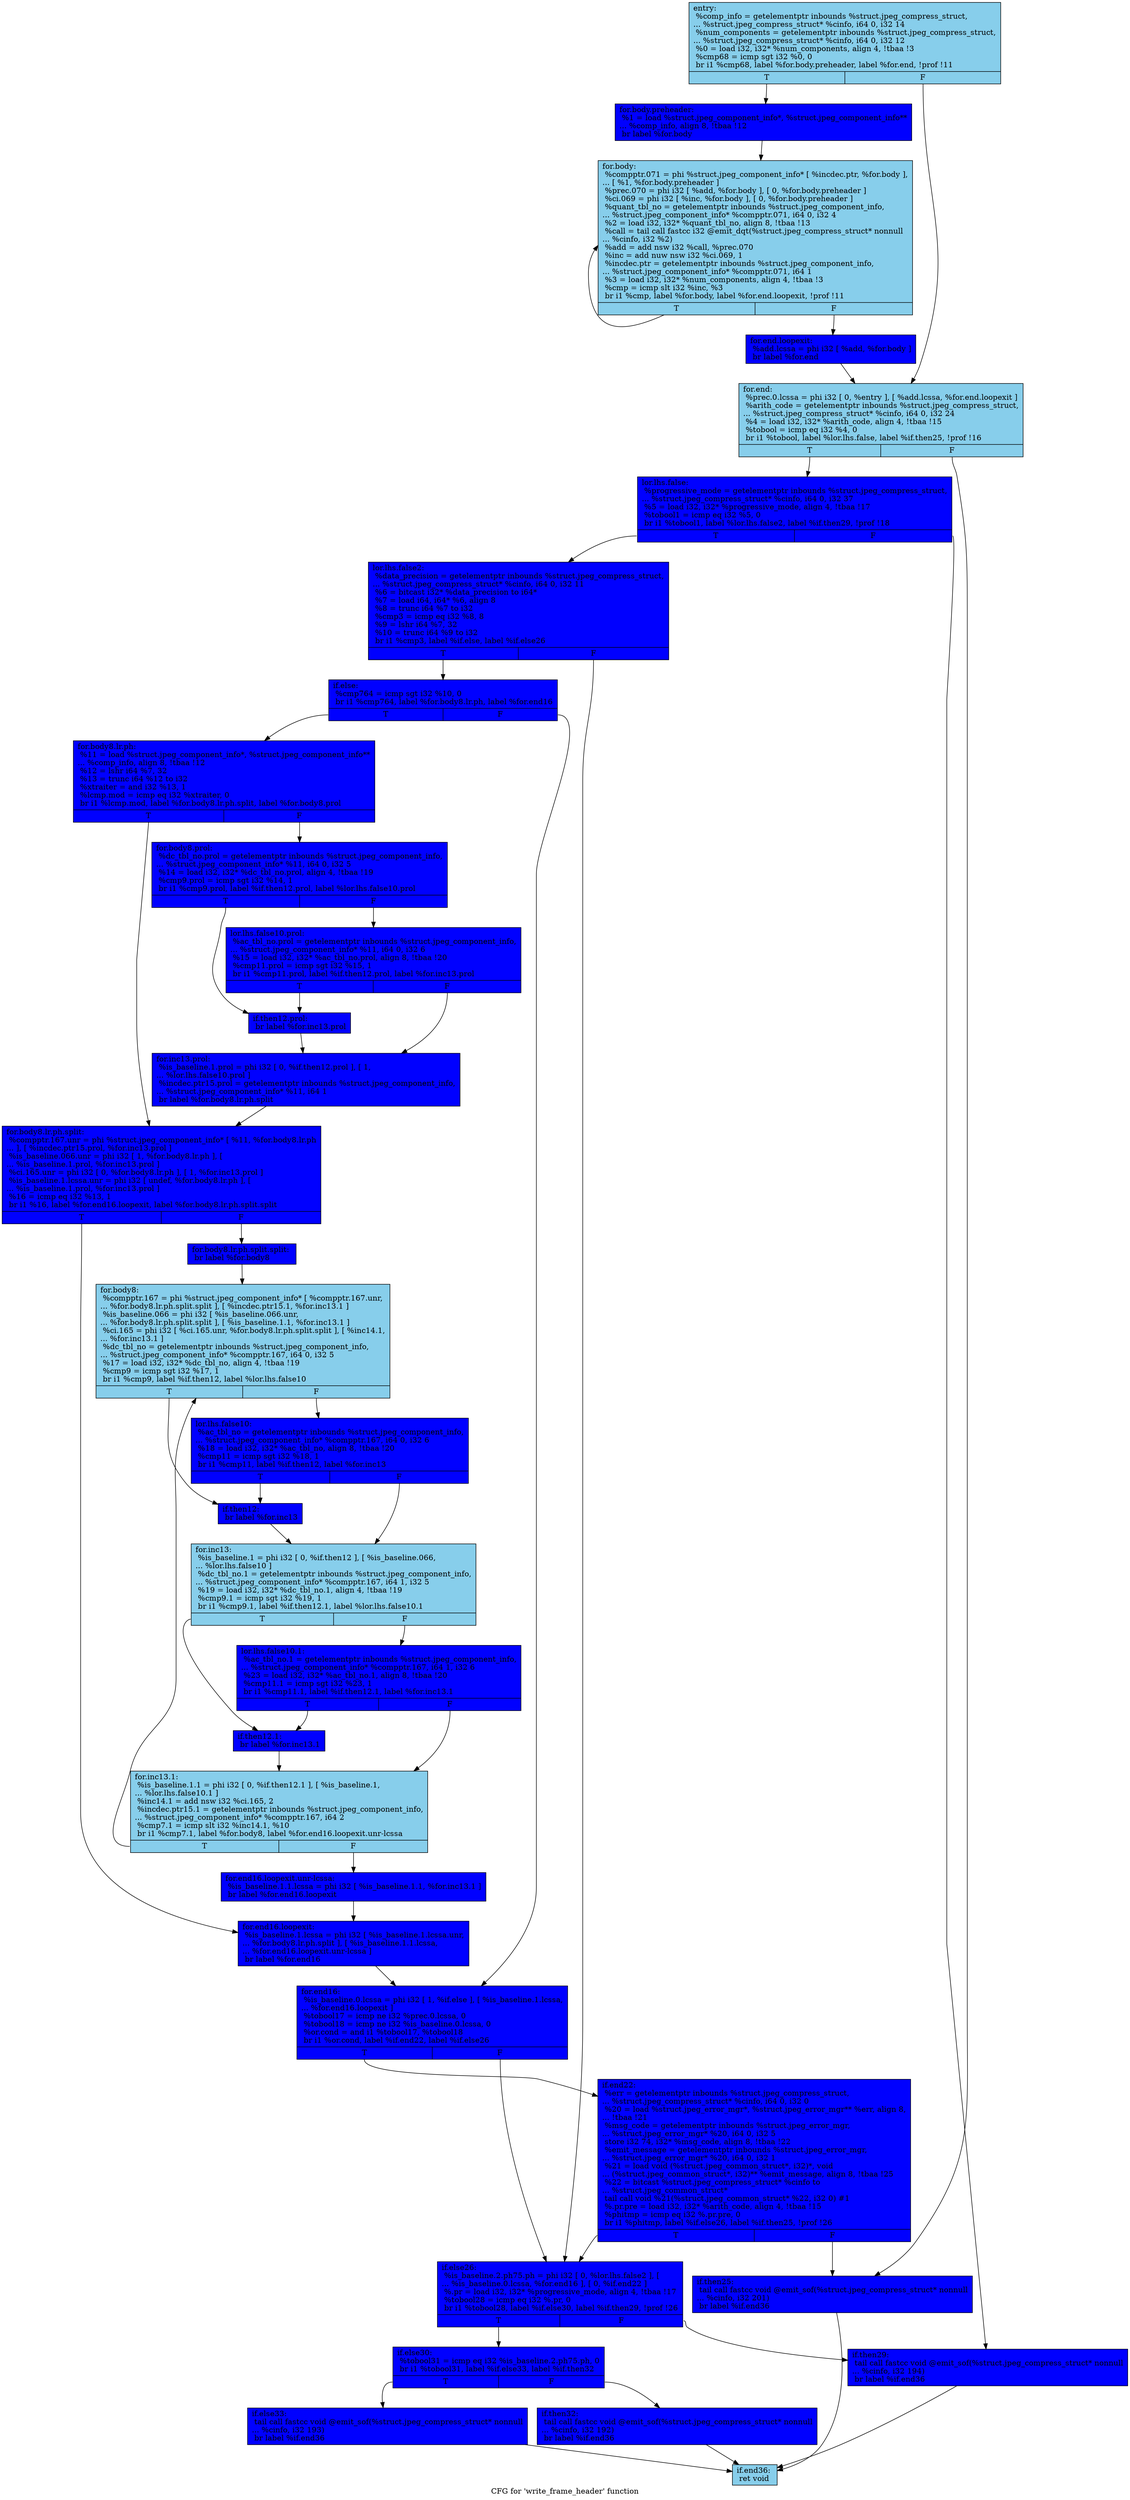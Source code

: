 digraph "CFG for 'write_frame_header' function" {
	label="CFG for 'write_frame_header' function";

	Node0x5af2750 [shape=record, style = filled, fillcolor = skyblue, label="{entry:\l  %comp_info = getelementptr inbounds %struct.jpeg_compress_struct,\l... %struct.jpeg_compress_struct* %cinfo, i64 0, i32 14\l  %num_components = getelementptr inbounds %struct.jpeg_compress_struct,\l... %struct.jpeg_compress_struct* %cinfo, i64 0, i32 12\l  %0 = load i32, i32* %num_components, align 4, !tbaa !3\l  %cmp68 = icmp sgt i32 %0, 0\l  br i1 %cmp68, label %for.body.preheader, label %for.end, !prof !11\l|{<s0>T|<s1>F}}"];
	Node0x5af2750:s0 -> Node0x5af2b60;
	Node0x5af2750:s1 -> Node0x5af2c00;
	Node0x5af2b60 [shape=record, style = filled, fillcolor = blue, label="{for.body.preheader:                               \l  %1 = load %struct.jpeg_component_info*, %struct.jpeg_component_info**\l... %comp_info, align 8, !tbaa !12\l  br label %for.body\l}"];
	Node0x5af2b60 -> Node0x5af2fc0;
	Node0x5af2fc0 [shape=record, style = filled, fillcolor = skyblue, label="{for.body:                                         \l  %compptr.071 = phi %struct.jpeg_component_info* [ %incdec.ptr, %for.body ],\l... [ %1, %for.body.preheader ]\l  %prec.070 = phi i32 [ %add, %for.body ], [ 0, %for.body.preheader ]\l  %ci.069 = phi i32 [ %inc, %for.body ], [ 0, %for.body.preheader ]\l  %quant_tbl_no = getelementptr inbounds %struct.jpeg_component_info,\l... %struct.jpeg_component_info* %compptr.071, i64 0, i32 4\l  %2 = load i32, i32* %quant_tbl_no, align 8, !tbaa !13\l  %call = tail call fastcc i32 @emit_dqt(%struct.jpeg_compress_struct* nonnull\l... %cinfo, i32 %2)\l  %add = add nsw i32 %call, %prec.070\l  %inc = add nuw nsw i32 %ci.069, 1\l  %incdec.ptr = getelementptr inbounds %struct.jpeg_component_info,\l... %struct.jpeg_component_info* %compptr.071, i64 1\l  %3 = load i32, i32* %num_components, align 4, !tbaa !3\l  %cmp = icmp slt i32 %inc, %3\l  br i1 %cmp, label %for.body, label %for.end.loopexit, !prof !11\l|{<s0>T|<s1>F}}"];
	Node0x5af2fc0:s0 -> Node0x5af2fc0;
	Node0x5af2fc0:s1 -> Node0x5af26d0;
	Node0x5af26d0 [shape=record, style = filled, fillcolor = blue, label="{for.end.loopexit:                                 \l  %add.lcssa = phi i32 [ %add, %for.body ]\l  br label %for.end\l}"];
	Node0x5af26d0 -> Node0x5af2c00;
	Node0x5af2c00 [shape=record, style = filled, fillcolor = skyblue, label="{for.end:                                          \l  %prec.0.lcssa = phi i32 [ 0, %entry ], [ %add.lcssa, %for.end.loopexit ]\l  %arith_code = getelementptr inbounds %struct.jpeg_compress_struct,\l... %struct.jpeg_compress_struct* %cinfo, i64 0, i32 24\l  %4 = load i32, i32* %arith_code, align 4, !tbaa !15\l  %tobool = icmp eq i32 %4, 0\l  br i1 %tobool, label %lor.lhs.false, label %if.then25, !prof !16\l|{<s0>T|<s1>F}}"];
	Node0x5af2c00:s0 -> Node0x5af6a10;
	Node0x5af2c00:s1 -> Node0x5af6ac0;
	Node0x5af6a10 [shape=record, style = filled, fillcolor = blue, label="{lor.lhs.false:                                    \l  %progressive_mode = getelementptr inbounds %struct.jpeg_compress_struct,\l... %struct.jpeg_compress_struct* %cinfo, i64 0, i32 37\l  %5 = load i32, i32* %progressive_mode, align 4, !tbaa !17\l  %tobool1 = icmp eq i32 %5, 0\l  br i1 %tobool1, label %lor.lhs.false2, label %if.then29, !prof !18\l|{<s0>T|<s1>F}}"];
	Node0x5af6a10:s0 -> Node0x5af7720;
	Node0x5af6a10:s1 -> Node0x5af77d0;
	Node0x5af7720 [shape=record, style = filled, fillcolor = blue, label="{lor.lhs.false2:                                   \l  %data_precision = getelementptr inbounds %struct.jpeg_compress_struct,\l... %struct.jpeg_compress_struct* %cinfo, i64 0, i32 11\l  %6 = bitcast i32* %data_precision to i64*\l  %7 = load i64, i64* %6, align 8\l  %8 = trunc i64 %7 to i32\l  %cmp3 = icmp eq i32 %8, 8\l  %9 = lshr i64 %7, 32\l  %10 = trunc i64 %9 to i32\l  br i1 %cmp3, label %if.else, label %if.else26\l|{<s0>T|<s1>F}}"];
	Node0x5af7720:s0 -> Node0x5a9e770;
	Node0x5af7720:s1 -> Node0x5a9e840;
	Node0x5a9e770 [shape=record, style = filled, fillcolor = blue, label="{if.else:                                          \l  %cmp764 = icmp sgt i32 %10, 0\l  br i1 %cmp764, label %for.body8.lr.ph, label %for.end16\l|{<s0>T|<s1>F}}"];
	Node0x5a9e770:s0 -> Node0x5a9ea50;
	Node0x5a9e770:s1 -> Node0x5a9ead0;
	Node0x5a9ea50 [shape=record, style = filled, fillcolor = blue, label="{for.body8.lr.ph:                                  \l  %11 = load %struct.jpeg_component_info*, %struct.jpeg_component_info**\l... %comp_info, align 8, !tbaa !12\l  %12 = lshr i64 %7, 32\l  %13 = trunc i64 %12 to i32\l  %xtraiter = and i32 %13, 1\l  %lcmp.mod = icmp eq i32 %xtraiter, 0\l  br i1 %lcmp.mod, label %for.body8.lr.ph.split, label %for.body8.prol\l|{<s0>T|<s1>F}}"];
	Node0x5a9ea50:s0 -> Node0x5af9020;
	Node0x5a9ea50:s1 -> Node0x5af9120;
	Node0x5af9120 [shape=record, style = filled, fillcolor = blue, label="{for.body8.prol:                                   \l  %dc_tbl_no.prol = getelementptr inbounds %struct.jpeg_component_info,\l... %struct.jpeg_component_info* %11, i64 0, i32 5\l  %14 = load i32, i32* %dc_tbl_no.prol, align 4, !tbaa !19\l  %cmp9.prol = icmp sgt i32 %14, 1\l  br i1 %cmp9.prol, label %if.then12.prol, label %lor.lhs.false10.prol\l|{<s0>T|<s1>F}}"];
	Node0x5af9120:s0 -> Node0x5af9510;
	Node0x5af9120:s1 -> Node0x5af9620;
	Node0x5af9620 [shape=record, style = filled, fillcolor = blue, label="{lor.lhs.false10.prol:                             \l  %ac_tbl_no.prol = getelementptr inbounds %struct.jpeg_component_info,\l... %struct.jpeg_component_info* %11, i64 0, i32 6\l  %15 = load i32, i32* %ac_tbl_no.prol, align 8, !tbaa !20\l  %cmp11.prol = icmp sgt i32 %15, 1\l  br i1 %cmp11.prol, label %if.then12.prol, label %for.inc13.prol\l|{<s0>T|<s1>F}}"];
	Node0x5af9620:s0 -> Node0x5af9510;
	Node0x5af9620:s1 -> Node0x5af9a80;
	Node0x5af9510 [shape=record, style = filled, fillcolor = blue, label="{if.then12.prol:                                   \l  br label %for.inc13.prol\l}"];
	Node0x5af9510 -> Node0x5af9a80;
	Node0x5af9a80 [shape=record, style = filled, fillcolor = blue, label="{for.inc13.prol:                                   \l  %is_baseline.1.prol = phi i32 [ 0, %if.then12.prol ], [ 1,\l... %lor.lhs.false10.prol ]\l  %incdec.ptr15.prol = getelementptr inbounds %struct.jpeg_component_info,\l... %struct.jpeg_component_info* %11, i64 1\l  br label %for.body8.lr.ph.split\l}"];
	Node0x5af9a80 -> Node0x5af9020;
	Node0x5af9020 [shape=record, style = filled, fillcolor = blue, label="{for.body8.lr.ph.split:                            \l  %compptr.167.unr = phi %struct.jpeg_component_info* [ %11, %for.body8.lr.ph\l... ], [ %incdec.ptr15.prol, %for.inc13.prol ]\l  %is_baseline.066.unr = phi i32 [ 1, %for.body8.lr.ph ], [\l... %is_baseline.1.prol, %for.inc13.prol ]\l  %ci.165.unr = phi i32 [ 0, %for.body8.lr.ph ], [ 1, %for.inc13.prol ]\l  %is_baseline.1.lcssa.unr = phi i32 [ undef, %for.body8.lr.ph ], [\l... %is_baseline.1.prol, %for.inc13.prol ]\l  %16 = icmp eq i32 %13, 1\l  br i1 %16, label %for.end16.loopexit, label %for.body8.lr.ph.split.split\l|{<s0>T|<s1>F}}"];
	Node0x5af9020:s0 -> Node0x5af7b10;
	Node0x5af9020:s1 -> Node0x5afaa60;
	Node0x5afaa60 [shape=record, style = filled, fillcolor = blue, label="{for.body8.lr.ph.split.split:                      \l  br label %for.body8\l}"];
	Node0x5afaa60 -> Node0x5afac10;
	Node0x5afac10 [shape=record, style = filled, fillcolor = skyblue, label="{for.body8:                                        \l  %compptr.167 = phi %struct.jpeg_component_info* [ %compptr.167.unr,\l... %for.body8.lr.ph.split.split ], [ %incdec.ptr15.1, %for.inc13.1 ]\l  %is_baseline.066 = phi i32 [ %is_baseline.066.unr,\l... %for.body8.lr.ph.split.split ], [ %is_baseline.1.1, %for.inc13.1 ]\l  %ci.165 = phi i32 [ %ci.165.unr, %for.body8.lr.ph.split.split ], [ %inc14.1,\l... %for.inc13.1 ]\l  %dc_tbl_no = getelementptr inbounds %struct.jpeg_component_info,\l... %struct.jpeg_component_info* %compptr.167, i64 0, i32 5\l  %17 = load i32, i32* %dc_tbl_no, align 4, !tbaa !19\l  %cmp9 = icmp sgt i32 %17, 1\l  br i1 %cmp9, label %if.then12, label %lor.lhs.false10\l|{<s0>T|<s1>F}}"];
	Node0x5afac10:s0 -> Node0x5afb960;
	Node0x5afac10:s1 -> Node0x5afba40;
	Node0x5afba40 [shape=record, style = filled, fillcolor = blue, label="{lor.lhs.false10:                                  \l  %ac_tbl_no = getelementptr inbounds %struct.jpeg_component_info,\l... %struct.jpeg_component_info* %compptr.167, i64 0, i32 6\l  %18 = load i32, i32* %ac_tbl_no, align 8, !tbaa !20\l  %cmp11 = icmp sgt i32 %18, 1\l  br i1 %cmp11, label %if.then12, label %for.inc13\l|{<s0>T|<s1>F}}"];
	Node0x5afba40:s0 -> Node0x5afb960;
	Node0x5afba40:s1 -> Node0x5afc330;
	Node0x5afb960 [shape=record, style = filled, fillcolor = blue, label="{if.then12:                                        \l  br label %for.inc13\l}"];
	Node0x5afb960 -> Node0x5afc330;
	Node0x5afc330 [shape=record, style = filled, fillcolor = skyblue, label="{for.inc13:                                        \l  %is_baseline.1 = phi i32 [ 0, %if.then12 ], [ %is_baseline.066,\l... %lor.lhs.false10 ]\l  %dc_tbl_no.1 = getelementptr inbounds %struct.jpeg_component_info,\l... %struct.jpeg_component_info* %compptr.167, i64 1, i32 5\l  %19 = load i32, i32* %dc_tbl_no.1, align 4, !tbaa !19\l  %cmp9.1 = icmp sgt i32 %19, 1\l  br i1 %cmp9.1, label %if.then12.1, label %lor.lhs.false10.1\l|{<s0>T|<s1>F}}"];
	Node0x5afc330:s0 -> Node0x5afc6f0;
	Node0x5afc330:s1 -> Node0x5afc800;
	Node0x5afc990 [shape=record, style = filled, fillcolor = blue, label="{for.end16.loopexit.unr-lcssa:                     \l  %is_baseline.1.1.lcssa = phi i32 [ %is_baseline.1.1, %for.inc13.1 ]\l  br label %for.end16.loopexit\l}"];
	Node0x5afc990 -> Node0x5af7b10;
	Node0x5af7b10 [shape=record, style = filled, fillcolor = blue, label="{for.end16.loopexit:                               \l  %is_baseline.1.lcssa = phi i32 [ %is_baseline.1.lcssa.unr,\l... %for.body8.lr.ph.split ], [ %is_baseline.1.1.lcssa,\l... %for.end16.loopexit.unr-lcssa ]\l  br label %for.end16\l}"];
	Node0x5af7b10 -> Node0x5a9ead0;
	Node0x5a9ead0 [shape=record, style = filled, fillcolor = blue, label="{for.end16:                                        \l  %is_baseline.0.lcssa = phi i32 [ 1, %if.else ], [ %is_baseline.1.lcssa,\l... %for.end16.loopexit ]\l  %tobool17 = icmp ne i32 %prec.0.lcssa, 0\l  %tobool18 = icmp ne i32 %is_baseline.0.lcssa, 0\l  %or.cond = and i1 %tobool17, %tobool18\l  br i1 %or.cond, label %if.end22, label %if.else26\l|{<s0>T|<s1>F}}"];
	Node0x5a9ead0:s0 -> Node0x5afce80;
	Node0x5a9ead0:s1 -> Node0x5a9e840;
	Node0x5afce80 [shape=record, style = filled, fillcolor = blue, label="{if.end22:                                         \l  %err = getelementptr inbounds %struct.jpeg_compress_struct,\l... %struct.jpeg_compress_struct* %cinfo, i64 0, i32 0\l  %20 = load %struct.jpeg_error_mgr*, %struct.jpeg_error_mgr** %err, align 8,\l... !tbaa !21\l  %msg_code = getelementptr inbounds %struct.jpeg_error_mgr,\l... %struct.jpeg_error_mgr* %20, i64 0, i32 5\l  store i32 74, i32* %msg_code, align 8, !tbaa !22\l  %emit_message = getelementptr inbounds %struct.jpeg_error_mgr,\l... %struct.jpeg_error_mgr* %20, i64 0, i32 1\l  %21 = load void (%struct.jpeg_common_struct*, i32)*, void\l... (%struct.jpeg_common_struct*, i32)** %emit_message, align 8, !tbaa !25\l  %22 = bitcast %struct.jpeg_compress_struct* %cinfo to\l... %struct.jpeg_common_struct*\l  tail call void %21(%struct.jpeg_common_struct* %22, i32 0) #1\l  %.pr.pre = load i32, i32* %arith_code, align 4, !tbaa !15\l  %phitmp = icmp eq i32 %.pr.pre, 0\l  br i1 %phitmp, label %if.else26, label %if.then25, !prof !26\l|{<s0>T|<s1>F}}"];
	Node0x5afce80:s0 -> Node0x5a9e840;
	Node0x5afce80:s1 -> Node0x5af6ac0;
	Node0x5af6ac0 [shape=record, style = filled, fillcolor = blue, label="{if.then25:                                        \l  tail call fastcc void @emit_sof(%struct.jpeg_compress_struct* nonnull\l... %cinfo, i32 201)\l  br label %if.end36\l}"];
	Node0x5af6ac0 -> Node0x5afe160;
	Node0x5a9e840 [shape=record, style = filled, fillcolor = blue, label="{if.else26:                                        \l  %is_baseline.2.ph75.ph = phi i32 [ 0, %lor.lhs.false2 ], [\l... %is_baseline.0.lcssa, %for.end16 ], [ 0, %if.end22 ]\l  %.pr = load i32, i32* %progressive_mode, align 4, !tbaa !17\l  %tobool28 = icmp eq i32 %.pr, 0\l  br i1 %tobool28, label %if.else30, label %if.then29, !prof !26\l|{<s0>T|<s1>F}}"];
	Node0x5a9e840:s0 -> Node0x5afea90;
	Node0x5a9e840:s1 -> Node0x5af77d0;
	Node0x5af77d0 [shape=record, style = filled, fillcolor = blue, label="{if.then29:                                        \l  tail call fastcc void @emit_sof(%struct.jpeg_compress_struct* nonnull\l... %cinfo, i32 194)\l  br label %if.end36\l}"];
	Node0x5af77d0 -> Node0x5afe160;
	Node0x5afea90 [shape=record, style = filled, fillcolor = blue, label="{if.else30:                                        \l  %tobool31 = icmp eq i32 %is_baseline.2.ph75.ph, 0\l  br i1 %tobool31, label %if.else33, label %if.then32\l|{<s0>T|<s1>F}}"];
	Node0x5afea90:s0 -> Node0x5aff400;
	Node0x5afea90:s1 -> Node0x5aff480;
	Node0x5aff480 [shape=record, style = filled, fillcolor = blue, label="{if.then32:                                        \l  tail call fastcc void @emit_sof(%struct.jpeg_compress_struct* nonnull\l... %cinfo, i32 192)\l  br label %if.end36\l}"];
	Node0x5aff480 -> Node0x5afe160;
	Node0x5aff400 [shape=record, style = filled, fillcolor = blue, label="{if.else33:                                        \l  tail call fastcc void @emit_sof(%struct.jpeg_compress_struct* nonnull\l... %cinfo, i32 193)\l  br label %if.end36\l}"];
	Node0x5aff400 -> Node0x5afe160;
	Node0x5afe160 [shape=record, style = filled, fillcolor = skyblue, label="{if.end36:                                         \l  ret void\l}"];
	Node0x5afc800 [shape=record, style = filled, fillcolor = blue, label="{lor.lhs.false10.1:                                \l  %ac_tbl_no.1 = getelementptr inbounds %struct.jpeg_component_info,\l... %struct.jpeg_component_info* %compptr.167, i64 1, i32 6\l  %23 = load i32, i32* %ac_tbl_no.1, align 8, !tbaa !20\l  %cmp11.1 = icmp sgt i32 %23, 1\l  br i1 %cmp11.1, label %if.then12.1, label %for.inc13.1\l|{<s0>T|<s1>F}}"];
	Node0x5afc800:s0 -> Node0x5afc6f0;
	Node0x5afc800:s1 -> Node0x5afad00;
	Node0x5afc6f0 [shape=record, style = filled, fillcolor = blue, label="{if.then12.1:                                      \l  br label %for.inc13.1\l}"];
	Node0x5afc6f0 -> Node0x5afad00;
	Node0x5afad00 [shape=record, style = filled, fillcolor = skyblue, label="{for.inc13.1:                                      \l  %is_baseline.1.1 = phi i32 [ 0, %if.then12.1 ], [ %is_baseline.1,\l... %lor.lhs.false10.1 ]\l  %inc14.1 = add nsw i32 %ci.165, 2\l  %incdec.ptr15.1 = getelementptr inbounds %struct.jpeg_component_info,\l... %struct.jpeg_component_info* %compptr.167, i64 2\l  %cmp7.1 = icmp slt i32 %inc14.1, %10\l  br i1 %cmp7.1, label %for.body8, label %for.end16.loopexit.unr-lcssa\l|{<s0>T|<s1>F}}"];
	Node0x5afad00:s0 -> Node0x5afac10;
	Node0x5afad00:s1 -> Node0x5afc990;
}
